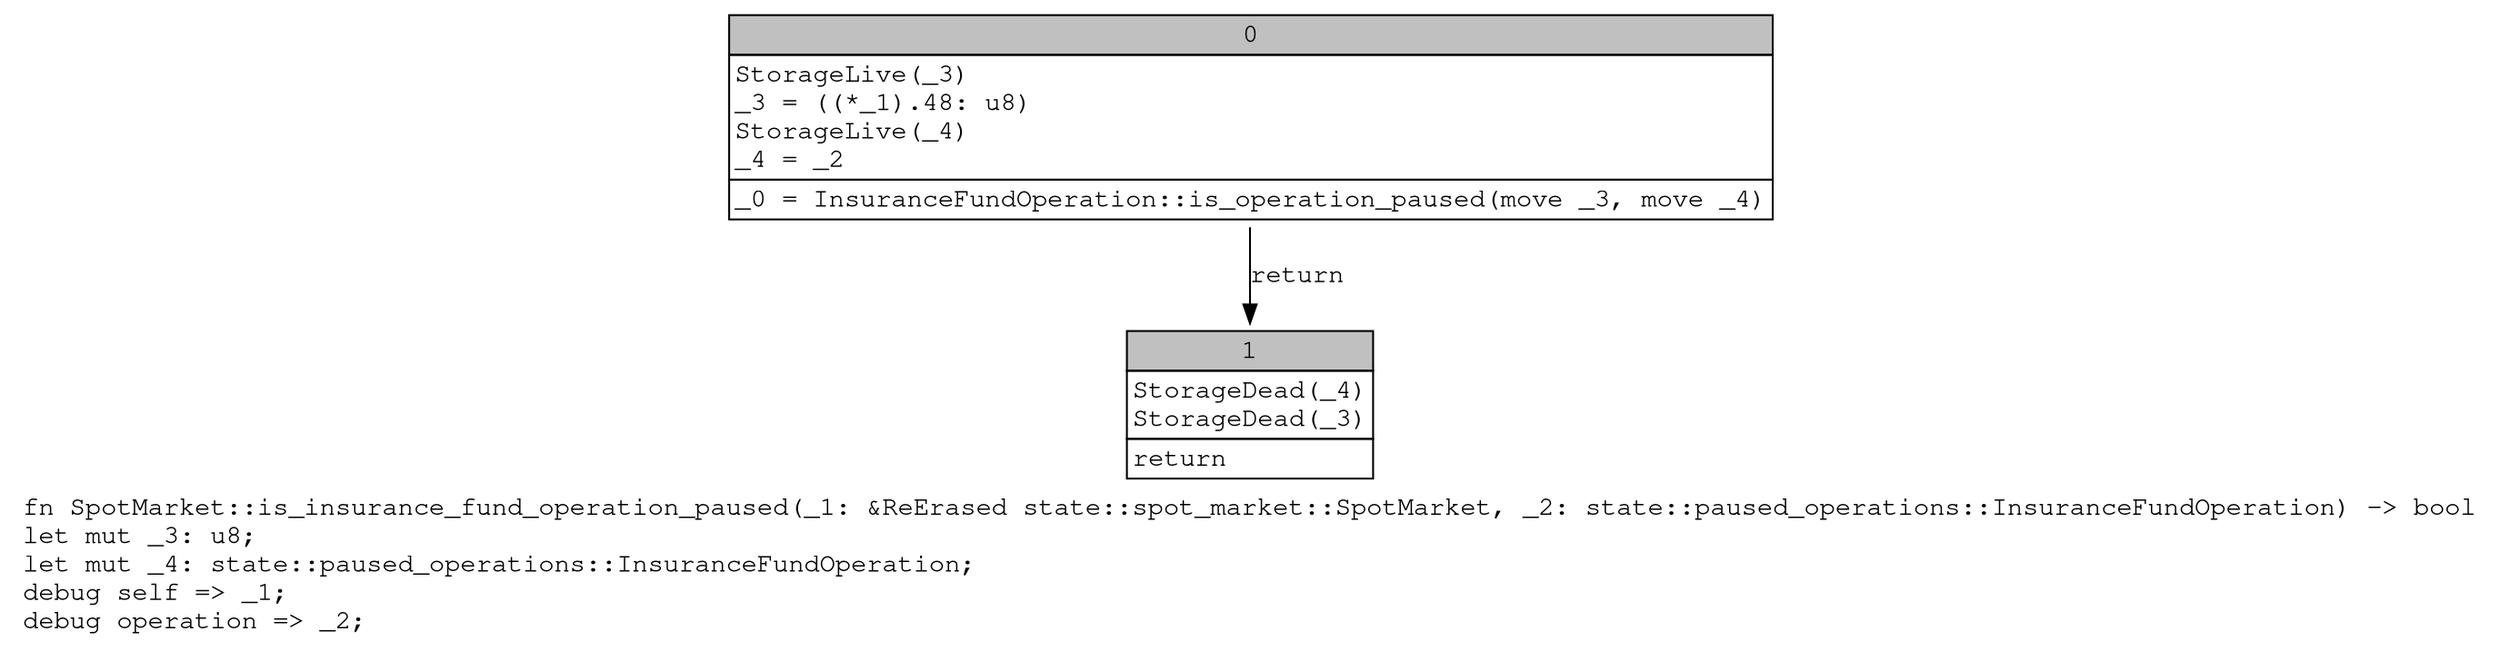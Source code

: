 digraph Mir_0_4076 {
    graph [fontname="Courier, monospace"];
    node [fontname="Courier, monospace"];
    edge [fontname="Courier, monospace"];
    label=<fn SpotMarket::is_insurance_fund_operation_paused(_1: &amp;ReErased state::spot_market::SpotMarket, _2: state::paused_operations::InsuranceFundOperation) -&gt; bool<br align="left"/>let mut _3: u8;<br align="left"/>let mut _4: state::paused_operations::InsuranceFundOperation;<br align="left"/>debug self =&gt; _1;<br align="left"/>debug operation =&gt; _2;<br align="left"/>>;
    bb0__0_4076 [shape="none", label=<<table border="0" cellborder="1" cellspacing="0"><tr><td bgcolor="gray" align="center" colspan="1">0</td></tr><tr><td align="left" balign="left">StorageLive(_3)<br/>_3 = ((*_1).48: u8)<br/>StorageLive(_4)<br/>_4 = _2<br/></td></tr><tr><td align="left">_0 = InsuranceFundOperation::is_operation_paused(move _3, move _4)</td></tr></table>>];
    bb1__0_4076 [shape="none", label=<<table border="0" cellborder="1" cellspacing="0"><tr><td bgcolor="gray" align="center" colspan="1">1</td></tr><tr><td align="left" balign="left">StorageDead(_4)<br/>StorageDead(_3)<br/></td></tr><tr><td align="left">return</td></tr></table>>];
    bb0__0_4076 -> bb1__0_4076 [label="return"];
}
